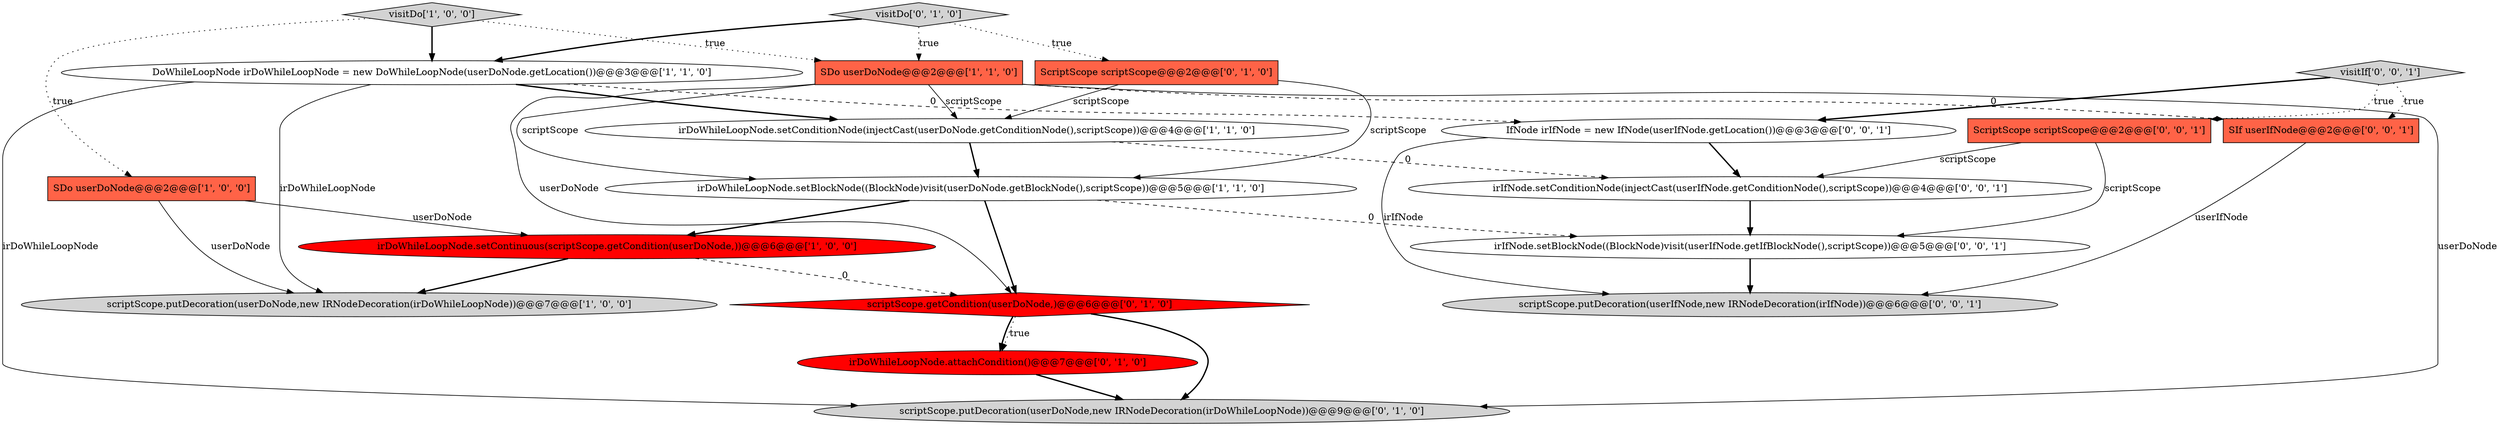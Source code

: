 digraph {
5 [style = filled, label = "DoWhileLoopNode irDoWhileLoopNode = new DoWhileLoopNode(userDoNode.getLocation())@@@3@@@['1', '1', '0']", fillcolor = white, shape = ellipse image = "AAA0AAABBB1BBB"];
18 [style = filled, label = "SIf userIfNode@@@2@@@['0', '0', '1']", fillcolor = tomato, shape = box image = "AAA0AAABBB3BBB"];
8 [style = filled, label = "visitDo['0', '1', '0']", fillcolor = lightgray, shape = diamond image = "AAA0AAABBB2BBB"];
2 [style = filled, label = "SDo userDoNode@@@2@@@['1', '1', '0']", fillcolor = tomato, shape = box image = "AAA0AAABBB1BBB"];
4 [style = filled, label = "irDoWhileLoopNode.setConditionNode(injectCast(userDoNode.getConditionNode(),scriptScope))@@@4@@@['1', '1', '0']", fillcolor = white, shape = ellipse image = "AAA0AAABBB1BBB"];
13 [style = filled, label = "ScriptScope scriptScope@@@2@@@['0', '0', '1']", fillcolor = tomato, shape = box image = "AAA0AAABBB3BBB"];
1 [style = filled, label = "SDo userDoNode@@@2@@@['1', '0', '0']", fillcolor = tomato, shape = box image = "AAA0AAABBB1BBB"];
6 [style = filled, label = "visitDo['1', '0', '0']", fillcolor = lightgray, shape = diamond image = "AAA0AAABBB1BBB"];
19 [style = filled, label = "visitIf['0', '0', '1']", fillcolor = lightgray, shape = diamond image = "AAA0AAABBB3BBB"];
10 [style = filled, label = "irDoWhileLoopNode.attachCondition()@@@7@@@['0', '1', '0']", fillcolor = red, shape = ellipse image = "AAA1AAABBB2BBB"];
16 [style = filled, label = "irIfNode.setBlockNode((BlockNode)visit(userIfNode.getIfBlockNode(),scriptScope))@@@5@@@['0', '0', '1']", fillcolor = white, shape = ellipse image = "AAA0AAABBB3BBB"];
12 [style = filled, label = "scriptScope.getCondition(userDoNode,)@@@6@@@['0', '1', '0']", fillcolor = red, shape = diamond image = "AAA1AAABBB2BBB"];
14 [style = filled, label = "IfNode irIfNode = new IfNode(userIfNode.getLocation())@@@3@@@['0', '0', '1']", fillcolor = white, shape = ellipse image = "AAA0AAABBB3BBB"];
17 [style = filled, label = "scriptScope.putDecoration(userIfNode,new IRNodeDecoration(irIfNode))@@@6@@@['0', '0', '1']", fillcolor = lightgray, shape = ellipse image = "AAA0AAABBB3BBB"];
15 [style = filled, label = "irIfNode.setConditionNode(injectCast(userIfNode.getConditionNode(),scriptScope))@@@4@@@['0', '0', '1']", fillcolor = white, shape = ellipse image = "AAA0AAABBB3BBB"];
3 [style = filled, label = "scriptScope.putDecoration(userDoNode,new IRNodeDecoration(irDoWhileLoopNode))@@@7@@@['1', '0', '0']", fillcolor = lightgray, shape = ellipse image = "AAA0AAABBB1BBB"];
11 [style = filled, label = "ScriptScope scriptScope@@@2@@@['0', '1', '0']", fillcolor = tomato, shape = box image = "AAA0AAABBB2BBB"];
9 [style = filled, label = "scriptScope.putDecoration(userDoNode,new IRNodeDecoration(irDoWhileLoopNode))@@@9@@@['0', '1', '0']", fillcolor = lightgray, shape = ellipse image = "AAA0AAABBB2BBB"];
0 [style = filled, label = "irDoWhileLoopNode.setContinuous(scriptScope.getCondition(userDoNode,))@@@6@@@['1', '0', '0']", fillcolor = red, shape = ellipse image = "AAA1AAABBB1BBB"];
7 [style = filled, label = "irDoWhileLoopNode.setBlockNode((BlockNode)visit(userDoNode.getBlockNode(),scriptScope))@@@5@@@['1', '1', '0']", fillcolor = white, shape = ellipse image = "AAA0AAABBB1BBB"];
0->3 [style = bold, label=""];
11->7 [style = solid, label="scriptScope"];
5->14 [style = dashed, label="0"];
1->0 [style = solid, label="userDoNode"];
7->12 [style = bold, label=""];
7->16 [style = dashed, label="0"];
8->2 [style = dotted, label="true"];
2->7 [style = solid, label="scriptScope"];
13->15 [style = solid, label="scriptScope"];
11->4 [style = solid, label="scriptScope"];
6->1 [style = dotted, label="true"];
19->18 [style = dotted, label="true"];
7->0 [style = bold, label=""];
19->13 [style = dotted, label="true"];
16->17 [style = bold, label=""];
0->12 [style = dashed, label="0"];
12->9 [style = bold, label=""];
15->16 [style = bold, label=""];
4->7 [style = bold, label=""];
1->3 [style = solid, label="userDoNode"];
2->9 [style = solid, label="userDoNode"];
2->4 [style = solid, label="scriptScope"];
6->5 [style = bold, label=""];
2->12 [style = solid, label="userDoNode"];
12->10 [style = bold, label=""];
6->2 [style = dotted, label="true"];
19->14 [style = bold, label=""];
5->9 [style = solid, label="irDoWhileLoopNode"];
8->5 [style = bold, label=""];
12->10 [style = dotted, label="true"];
5->3 [style = solid, label="irDoWhileLoopNode"];
4->15 [style = dashed, label="0"];
5->4 [style = bold, label=""];
2->18 [style = dashed, label="0"];
14->17 [style = solid, label="irIfNode"];
8->11 [style = dotted, label="true"];
14->15 [style = bold, label=""];
10->9 [style = bold, label=""];
13->16 [style = solid, label="scriptScope"];
18->17 [style = solid, label="userIfNode"];
}
